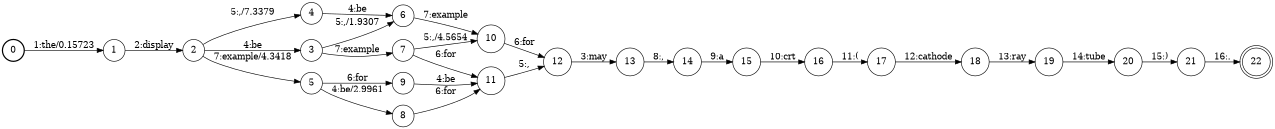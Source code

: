 digraph FST {
rankdir = LR;
size = "8.5,11";
label = "";
center = 1;
orientation = Portrait;
ranksep = "0.4";
nodesep = "0.25";
0 [label = "0", shape = circle, style = bold, fontsize = 14]
	0 -> 1 [label = "1:the/0.15723", fontsize = 14];
1 [label = "1", shape = circle, style = solid, fontsize = 14]
	1 -> 2 [label = "2:display", fontsize = 14];
2 [label = "2", shape = circle, style = solid, fontsize = 14]
	2 -> 3 [label = "4:be", fontsize = 14];
	2 -> 4 [label = "5:,/7.3379", fontsize = 14];
	2 -> 5 [label = "7:example/4.3418", fontsize = 14];
3 [label = "3", shape = circle, style = solid, fontsize = 14]
	3 -> 6 [label = "5:,/1.9307", fontsize = 14];
	3 -> 7 [label = "7:example", fontsize = 14];
4 [label = "4", shape = circle, style = solid, fontsize = 14]
	4 -> 6 [label = "4:be", fontsize = 14];
5 [label = "5", shape = circle, style = solid, fontsize = 14]
	5 -> 8 [label = "4:be/2.9961", fontsize = 14];
	5 -> 9 [label = "6:for", fontsize = 14];
6 [label = "6", shape = circle, style = solid, fontsize = 14]
	6 -> 10 [label = "7:example", fontsize = 14];
7 [label = "7", shape = circle, style = solid, fontsize = 14]
	7 -> 10 [label = "5:,/4.5654", fontsize = 14];
	7 -> 11 [label = "6:for", fontsize = 14];
8 [label = "8", shape = circle, style = solid, fontsize = 14]
	8 -> 11 [label = "6:for", fontsize = 14];
9 [label = "9", shape = circle, style = solid, fontsize = 14]
	9 -> 11 [label = "4:be", fontsize = 14];
10 [label = "10", shape = circle, style = solid, fontsize = 14]
	10 -> 12 [label = "6:for", fontsize = 14];
11 [label = "11", shape = circle, style = solid, fontsize = 14]
	11 -> 12 [label = "5:,", fontsize = 14];
12 [label = "12", shape = circle, style = solid, fontsize = 14]
	12 -> 13 [label = "3:may", fontsize = 14];
13 [label = "13", shape = circle, style = solid, fontsize = 14]
	13 -> 14 [label = "8:,", fontsize = 14];
14 [label = "14", shape = circle, style = solid, fontsize = 14]
	14 -> 15 [label = "9:a", fontsize = 14];
15 [label = "15", shape = circle, style = solid, fontsize = 14]
	15 -> 16 [label = "10:crt", fontsize = 14];
16 [label = "16", shape = circle, style = solid, fontsize = 14]
	16 -> 17 [label = "11:(", fontsize = 14];
17 [label = "17", shape = circle, style = solid, fontsize = 14]
	17 -> 18 [label = "12:cathode", fontsize = 14];
18 [label = "18", shape = circle, style = solid, fontsize = 14]
	18 -> 19 [label = "13:ray", fontsize = 14];
19 [label = "19", shape = circle, style = solid, fontsize = 14]
	19 -> 20 [label = "14:tube", fontsize = 14];
20 [label = "20", shape = circle, style = solid, fontsize = 14]
	20 -> 21 [label = "15:)", fontsize = 14];
21 [label = "21", shape = circle, style = solid, fontsize = 14]
	21 -> 22 [label = "16:.", fontsize = 14];
22 [label = "22", shape = doublecircle, style = solid, fontsize = 14]
}
